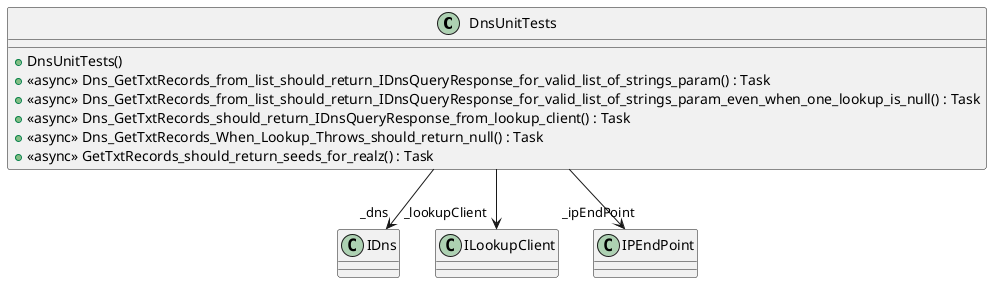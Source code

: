 @startuml
class DnsUnitTests {
    + DnsUnitTests()
    + <<async>> Dns_GetTxtRecords_from_list_should_return_IDnsQueryResponse_for_valid_list_of_strings_param() : Task
    + <<async>> Dns_GetTxtRecords_from_list_should_return_IDnsQueryResponse_for_valid_list_of_strings_param_even_when_one_lookup_is_null() : Task
    + <<async>> Dns_GetTxtRecords_should_return_IDnsQueryResponse_from_lookup_client() : Task
    + <<async>> Dns_GetTxtRecords_When_Lookup_Throws_should_return_null() : Task
    + <<async>> GetTxtRecords_should_return_seeds_for_realz() : Task
}
DnsUnitTests --> "_dns" IDns
DnsUnitTests --> "_lookupClient" ILookupClient
DnsUnitTests --> "_ipEndPoint" IPEndPoint
@enduml
